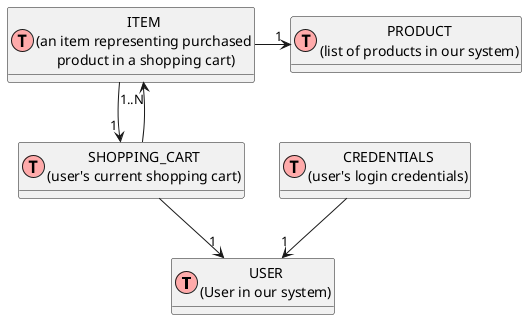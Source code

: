 @startuml
' uncomment the line below if you're using computer with a retina display
' skinparam dpi 300
!define Table(name,desc) class name as "desc" << (T,#FFAAAA) >>
' we use bold for primary key
' green color for unique
' and underscore for not_null
!define primary_key(x) <b>x</b>
!define unique(x) <color:green>x</color>
!define not_null(x) <u>x</u>
' other tags available:
' <i></i>
' <back:COLOR></color>, where color is a color name or html color code
' (#FFAACC)
' see: http://plantuml.com/classes.html#More
hide methods
hide stereotypes

' entities

Table(user, "USER\n(User in our system)") {
}

Table(sc, "SHOPPING_CART\n(user's current shopping cart)") {
}

Table(cred, "CREDENTIALS\n(user's login credentials)") {
}

Table(product, "PRODUCT\n(list of products in our system)") {
}

Table(item, "ITEM\n(an item representing purchased\n product in a shopping cart)") {
}

' relationships
' user "1" --> "*" user_group : "A user may be \nin many groups"
' group "1" --> "0..N" user_group : "A group may \ncontain many users"

sc -->"1" user
sc -->"1..N" item
cred -->"1" user
item -->"1" sc
item ->"1" product

@enduml